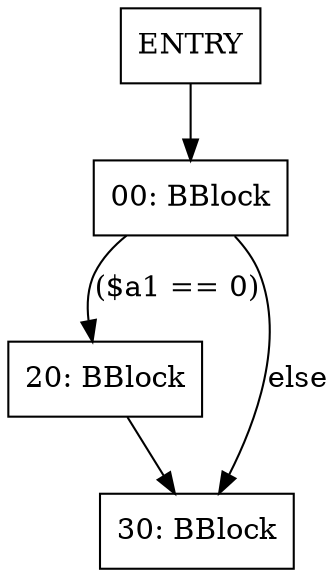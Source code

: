 digraph G {
node [shape=box]
"ENTRY" -> "00"
"00" [label="00: BBlock"]
"20" [label="20: BBlock"]
"30" [label="30: BBlock"]
"00" -> "20" [label="($a1 == 0)"]
"00" -> "30" [label="else"]
"20" -> "30"
}
